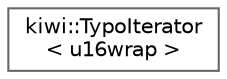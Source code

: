 digraph "Graphical Class Hierarchy"
{
 // LATEX_PDF_SIZE
  bgcolor="transparent";
  edge [fontname=Helvetica,fontsize=10,labelfontname=Helvetica,labelfontsize=10];
  node [fontname=Helvetica,fontsize=10,shape=box,height=0.2,width=0.4];
  rankdir="LR";
  Node0 [id="Node000000",label="kiwi::TypoIterator\l\< u16wrap \>",height=0.2,width=0.4,color="grey40", fillcolor="white", style="filled",URL="$classkiwi_1_1TypoIterator.html",tooltip=" "];
}

